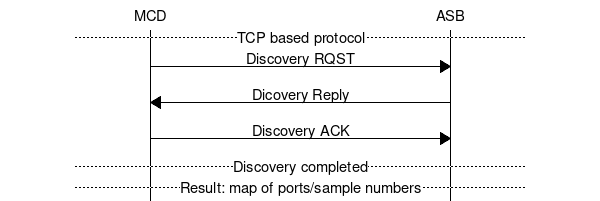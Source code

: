 // http://www.mcternan.me.uk/mscgen/index.html
// Run "mscgen -T png -i discovery.msc -o discovery_protocol.png"
// to transform it into a png.

msc {
  MCD, ASB;

  ---  [ label = "TCP based protocol" ];
  MCD=>ASB[ label = "Discovery RQST" ] ;
  MCD<=ASB[ label = "Dicovery Reply" ] ;
  MCD=>ASB[ label = "Discovery ACK" ] ;
  ---  [ label = "Discovery completed" ];
  ---  [ label = "Result: map of ports/sample numbers" ];

}
